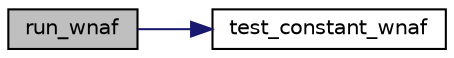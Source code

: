digraph "run_wnaf"
{
  edge [fontname="Helvetica",fontsize="10",labelfontname="Helvetica",labelfontsize="10"];
  node [fontname="Helvetica",fontsize="10",shape=record];
  rankdir="LR";
  Node180 [label="run_wnaf",height=0.2,width=0.4,color="black", fillcolor="grey75", style="filled", fontcolor="black"];
  Node180 -> Node181 [color="midnightblue",fontsize="10",style="solid",fontname="Helvetica"];
  Node181 [label="test_constant_wnaf",height=0.2,width=0.4,color="black", fillcolor="white", style="filled",URL="$tests_8c.html#ab1b83b06f2b16b37ec472a91775d1a94"];
}
